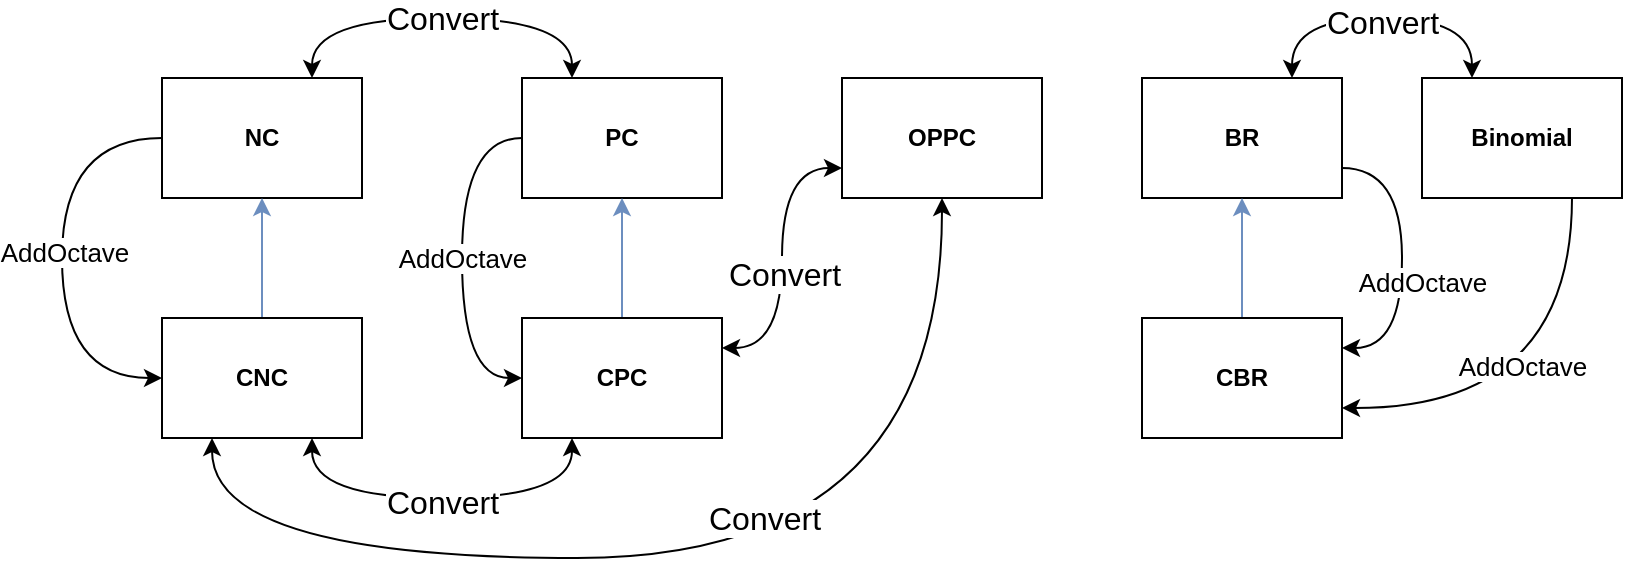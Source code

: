 <mxfile version="14.1.2" type="device"><diagram id="NsbdOVQ8oImrGwgCjOa2" name="Page-1"><mxGraphModel dx="1422" dy="767" grid="1" gridSize="10" guides="1" tooltips="1" connect="1" arrows="1" fold="1" page="1" pageScale="1" pageWidth="850" pageHeight="1100" math="0" shadow="0"><root><mxCell id="0"/><mxCell id="1" parent="0"/><mxCell id="PXsUAUA8lQK_5x1P7He--1" style="edgeStyle=orthogonalEdgeStyle;rounded=0;orthogonalLoop=1;jettySize=auto;html=1;exitX=0;exitY=0.5;exitDx=0;exitDy=0;entryX=0;entryY=0.5;entryDx=0;entryDy=0;curved=1;" edge="1" parent="1" source="eTh9kcnNgjJD-hhMWWfk-1" target="eTh9kcnNgjJD-hhMWWfk-2"><mxGeometry relative="1" as="geometry"><Array as="points"><mxPoint x="50" y="150"/><mxPoint x="50" y="270"/></Array></mxGeometry></mxCell><mxCell id="PXsUAUA8lQK_5x1P7He--19" value="&lt;font style=&quot;font-size: 13px&quot;&gt;AddOctave&lt;/font&gt;" style="edgeLabel;html=1;align=center;verticalAlign=middle;resizable=0;points=[];" vertex="1" connectable="0" parent="PXsUAUA8lQK_5x1P7He--1"><mxGeometry x="-0.156" y="1" relative="1" as="geometry"><mxPoint y="14" as="offset"/></mxGeometry></mxCell><mxCell id="eTh9kcnNgjJD-hhMWWfk-1" value="&lt;b&gt;NC&lt;/b&gt;" style="rounded=0;whiteSpace=wrap;html=1;" parent="1" vertex="1"><mxGeometry x="100" y="120" width="100" height="60" as="geometry"/></mxCell><mxCell id="eTh9kcnNgjJD-hhMWWfk-10" style="edgeStyle=orthogonalEdgeStyle;rounded=0;orthogonalLoop=1;jettySize=auto;html=1;exitX=0.5;exitY=0;exitDx=0;exitDy=0;entryX=0.5;entryY=1;entryDx=0;entryDy=0;fillColor=#dae8fc;strokeColor=#6c8ebf;" parent="1" source="eTh9kcnNgjJD-hhMWWfk-2" target="eTh9kcnNgjJD-hhMWWfk-1" edge="1"><mxGeometry relative="1" as="geometry"/></mxCell><mxCell id="eTh9kcnNgjJD-hhMWWfk-2" value="&lt;b&gt;CNC&lt;/b&gt;" style="rounded=0;whiteSpace=wrap;html=1;" parent="1" vertex="1"><mxGeometry x="100" y="240" width="100" height="60" as="geometry"/></mxCell><mxCell id="PXsUAUA8lQK_5x1P7He--4" style="edgeStyle=orthogonalEdgeStyle;curved=1;rounded=0;orthogonalLoop=1;jettySize=auto;html=1;exitX=0;exitY=0.5;exitDx=0;exitDy=0;entryX=0;entryY=0.5;entryDx=0;entryDy=0;" edge="1" parent="1" source="eTh9kcnNgjJD-hhMWWfk-3" target="eTh9kcnNgjJD-hhMWWfk-4"><mxGeometry relative="1" as="geometry"><Array as="points"><mxPoint x="250" y="150"/><mxPoint x="250" y="270"/></Array></mxGeometry></mxCell><mxCell id="PXsUAUA8lQK_5x1P7He--20" value="&lt;font style=&quot;font-size: 13px&quot;&gt;AddOctave&lt;/font&gt;" style="edgeLabel;html=1;align=center;verticalAlign=middle;resizable=0;points=[];" vertex="1" connectable="0" parent="PXsUAUA8lQK_5x1P7He--4"><mxGeometry x="-0.144" relative="1" as="geometry"><mxPoint y="13" as="offset"/></mxGeometry></mxCell><mxCell id="eTh9kcnNgjJD-hhMWWfk-3" value="&lt;b&gt;PC&lt;/b&gt;" style="rounded=0;whiteSpace=wrap;html=1;" parent="1" vertex="1"><mxGeometry x="280" y="120" width="100" height="60" as="geometry"/></mxCell><mxCell id="eTh9kcnNgjJD-hhMWWfk-11" style="edgeStyle=orthogonalEdgeStyle;rounded=0;orthogonalLoop=1;jettySize=auto;html=1;exitX=0.5;exitY=0;exitDx=0;exitDy=0;entryX=0.5;entryY=1;entryDx=0;entryDy=0;fillColor=#dae8fc;strokeColor=#6c8ebf;" parent="1" source="eTh9kcnNgjJD-hhMWWfk-4" target="eTh9kcnNgjJD-hhMWWfk-3" edge="1"><mxGeometry relative="1" as="geometry"/></mxCell><mxCell id="eTh9kcnNgjJD-hhMWWfk-4" value="&lt;b&gt;CPC&lt;/b&gt;" style="rounded=0;whiteSpace=wrap;html=1;" parent="1" vertex="1"><mxGeometry x="280" y="240" width="100" height="60" as="geometry"/></mxCell><mxCell id="PXsUAUA8lQK_5x1P7He--36" style="edgeStyle=orthogonalEdgeStyle;curved=1;rounded=0;orthogonalLoop=1;jettySize=auto;html=1;exitX=0.75;exitY=1;exitDx=0;exitDy=0;entryX=1;entryY=0.75;entryDx=0;entryDy=0;" edge="1" parent="1" source="eTh9kcnNgjJD-hhMWWfk-5" target="eTh9kcnNgjJD-hhMWWfk-7"><mxGeometry relative="1" as="geometry"/></mxCell><mxCell id="PXsUAUA8lQK_5x1P7He--37" value="&lt;font style=&quot;font-size: 13px&quot;&gt;AddOctave&lt;/font&gt;" style="edgeLabel;html=1;align=center;verticalAlign=middle;resizable=0;points=[];" vertex="1" connectable="0" parent="PXsUAUA8lQK_5x1P7He--36"><mxGeometry x="-0.2" y="-22" relative="1" as="geometry"><mxPoint x="-3" y="-4" as="offset"/></mxGeometry></mxCell><mxCell id="eTh9kcnNgjJD-hhMWWfk-5" value="&lt;b&gt;Binomial&lt;/b&gt;" style="rounded=0;whiteSpace=wrap;html=1;" parent="1" vertex="1"><mxGeometry x="730" y="120" width="100" height="60" as="geometry"/></mxCell><mxCell id="PXsUAUA8lQK_5x1P7He--41" style="edgeStyle=orthogonalEdgeStyle;curved=1;rounded=0;orthogonalLoop=1;jettySize=auto;html=1;exitX=1;exitY=0.75;exitDx=0;exitDy=0;entryX=1;entryY=0.25;entryDx=0;entryDy=0;" edge="1" parent="1" source="eTh9kcnNgjJD-hhMWWfk-6" target="eTh9kcnNgjJD-hhMWWfk-7"><mxGeometry relative="1" as="geometry"><Array as="points"><mxPoint x="720" y="165"/><mxPoint x="720" y="255"/></Array></mxGeometry></mxCell><mxCell id="PXsUAUA8lQK_5x1P7He--42" value="&lt;font style=&quot;font-size: 13px&quot;&gt;AddOctave&lt;/font&gt;" style="edgeLabel;html=1;align=center;verticalAlign=middle;resizable=0;points=[];" vertex="1" connectable="0" parent="PXsUAUA8lQK_5x1P7He--41"><mxGeometry x="0.154" y="1" relative="1" as="geometry"><mxPoint x="9" as="offset"/></mxGeometry></mxCell><mxCell id="eTh9kcnNgjJD-hhMWWfk-6" value="&lt;b&gt;BR&lt;/b&gt;" style="rounded=0;whiteSpace=wrap;html=1;" parent="1" vertex="1"><mxGeometry x="590" y="120" width="100" height="60" as="geometry"/></mxCell><mxCell id="eTh9kcnNgjJD-hhMWWfk-13" style="edgeStyle=orthogonalEdgeStyle;rounded=0;orthogonalLoop=1;jettySize=auto;html=1;exitX=0.5;exitY=0;exitDx=0;exitDy=0;fillColor=#dae8fc;strokeColor=#6c8ebf;" parent="1" source="eTh9kcnNgjJD-hhMWWfk-7" target="eTh9kcnNgjJD-hhMWWfk-6" edge="1"><mxGeometry relative="1" as="geometry"/></mxCell><mxCell id="eTh9kcnNgjJD-hhMWWfk-7" value="&lt;b&gt;CBR&lt;/b&gt;" style="rounded=0;whiteSpace=wrap;html=1;" parent="1" vertex="1"><mxGeometry x="590" y="240" width="100" height="60" as="geometry"/></mxCell><mxCell id="PXsUAUA8lQK_5x1P7He--7" value="&lt;b&gt;OPPC&lt;/b&gt;" style="rounded=0;whiteSpace=wrap;html=1;" vertex="1" parent="1"><mxGeometry x="440" y="120" width="100" height="60" as="geometry"/></mxCell><mxCell id="PXsUAUA8lQK_5x1P7He--11" value="" style="endArrow=classic;startArrow=classic;html=1;exitX=1;exitY=0.25;exitDx=0;exitDy=0;entryX=0;entryY=0.75;entryDx=0;entryDy=0;edgeStyle=orthogonalEdgeStyle;curved=1;" edge="1" parent="1" source="eTh9kcnNgjJD-hhMWWfk-4" target="PXsUAUA8lQK_5x1P7He--7"><mxGeometry width="50" height="50" relative="1" as="geometry"><mxPoint x="400" y="420" as="sourcePoint"/><mxPoint x="450" y="370" as="targetPoint"/></mxGeometry></mxCell><mxCell id="PXsUAUA8lQK_5x1P7He--18" value="&lt;font style=&quot;font-size: 16px&quot;&gt;Convert&lt;/font&gt;" style="edgeLabel;html=1;align=center;verticalAlign=middle;resizable=0;points=[];" vertex="1" connectable="0" parent="PXsUAUA8lQK_5x1P7He--11"><mxGeometry x="-0.2" y="-1" relative="1" as="geometry"><mxPoint y="-7" as="offset"/></mxGeometry></mxCell><mxCell id="PXsUAUA8lQK_5x1P7He--27" value="" style="endArrow=classic;startArrow=classic;html=1;exitX=0.75;exitY=0;exitDx=0;exitDy=0;entryX=0.25;entryY=0;entryDx=0;entryDy=0;edgeStyle=orthogonalEdgeStyle;curved=1;" edge="1" parent="1" source="eTh9kcnNgjJD-hhMWWfk-1" target="eTh9kcnNgjJD-hhMWWfk-3"><mxGeometry width="50" height="50" relative="1" as="geometry"><mxPoint x="400" y="420" as="sourcePoint"/><mxPoint x="450" y="370" as="targetPoint"/><Array as="points"><mxPoint x="175" y="90"/><mxPoint x="305" y="90"/></Array></mxGeometry></mxCell><mxCell id="PXsUAUA8lQK_5x1P7He--28" value="&lt;font style=&quot;font-size: 16px&quot;&gt;Convert&lt;/font&gt;" style="edgeLabel;html=1;align=center;verticalAlign=middle;resizable=0;points=[];" vertex="1" connectable="0" parent="PXsUAUA8lQK_5x1P7He--27"><mxGeometry x="0.339" relative="1" as="geometry"><mxPoint x="-32" as="offset"/></mxGeometry></mxCell><mxCell id="PXsUAUA8lQK_5x1P7He--29" value="" style="endArrow=classic;startArrow=classic;html=1;exitX=0.75;exitY=1;exitDx=0;exitDy=0;entryX=0.25;entryY=1;entryDx=0;entryDy=0;edgeStyle=orthogonalEdgeStyle;curved=1;" edge="1" parent="1" source="eTh9kcnNgjJD-hhMWWfk-2" target="eTh9kcnNgjJD-hhMWWfk-4"><mxGeometry width="50" height="50" relative="1" as="geometry"><mxPoint x="400" y="420" as="sourcePoint"/><mxPoint x="450" y="370" as="targetPoint"/><Array as="points"><mxPoint x="175" y="330"/><mxPoint x="305" y="330"/></Array></mxGeometry></mxCell><mxCell id="PXsUAUA8lQK_5x1P7He--30" value="&lt;font style=&quot;font-size: 16px&quot;&gt;Convert&lt;/font&gt;" style="edgeLabel;html=1;align=center;verticalAlign=middle;resizable=0;points=[];" vertex="1" connectable="0" parent="PXsUAUA8lQK_5x1P7He--29"><mxGeometry x="-0.158" y="-2" relative="1" as="geometry"><mxPoint x="15" as="offset"/></mxGeometry></mxCell><mxCell id="PXsUAUA8lQK_5x1P7He--31" value="" style="endArrow=classic;startArrow=classic;html=1;exitX=0.25;exitY=1;exitDx=0;exitDy=0;entryX=0.5;entryY=1;entryDx=0;entryDy=0;edgeStyle=orthogonalEdgeStyle;curved=1;" edge="1" parent="1" source="eTh9kcnNgjJD-hhMWWfk-2" target="PXsUAUA8lQK_5x1P7He--7"><mxGeometry width="50" height="50" relative="1" as="geometry"><mxPoint x="400" y="420" as="sourcePoint"/><mxPoint x="450" y="370" as="targetPoint"/><Array as="points"><mxPoint x="125" y="360"/><mxPoint x="490" y="360"/></Array></mxGeometry></mxCell><mxCell id="PXsUAUA8lQK_5x1P7He--32" value="&lt;font style=&quot;font-size: 16px&quot;&gt;Convert&lt;/font&gt;" style="edgeLabel;html=1;align=center;verticalAlign=middle;resizable=0;points=[];" vertex="1" connectable="0" parent="PXsUAUA8lQK_5x1P7He--31"><mxGeometry x="0.152" y="18" relative="1" as="geometry"><mxPoint x="-13" y="-2" as="offset"/></mxGeometry></mxCell><mxCell id="PXsUAUA8lQK_5x1P7He--34" value="" style="endArrow=classic;startArrow=classic;html=1;entryX=0.75;entryY=0;entryDx=0;entryDy=0;exitX=0.25;exitY=0;exitDx=0;exitDy=0;edgeStyle=orthogonalEdgeStyle;curved=1;" edge="1" parent="1" source="eTh9kcnNgjJD-hhMWWfk-5" target="eTh9kcnNgjJD-hhMWWfk-6"><mxGeometry width="50" height="50" relative="1" as="geometry"><mxPoint x="400" y="420" as="sourcePoint"/><mxPoint x="450" y="370" as="targetPoint"/><Array as="points"><mxPoint x="755" y="90"/><mxPoint x="665" y="90"/></Array></mxGeometry></mxCell><mxCell id="PXsUAUA8lQK_5x1P7He--35" value="&lt;font style=&quot;font-size: 16px&quot;&gt;Convert&lt;/font&gt;" style="edgeLabel;html=1;align=center;verticalAlign=middle;resizable=0;points=[];" vertex="1" connectable="0" parent="PXsUAUA8lQK_5x1P7He--34"><mxGeometry x="0.227" y="2" relative="1" as="geometry"><mxPoint x="17" as="offset"/></mxGeometry></mxCell></root></mxGraphModel></diagram></mxfile>